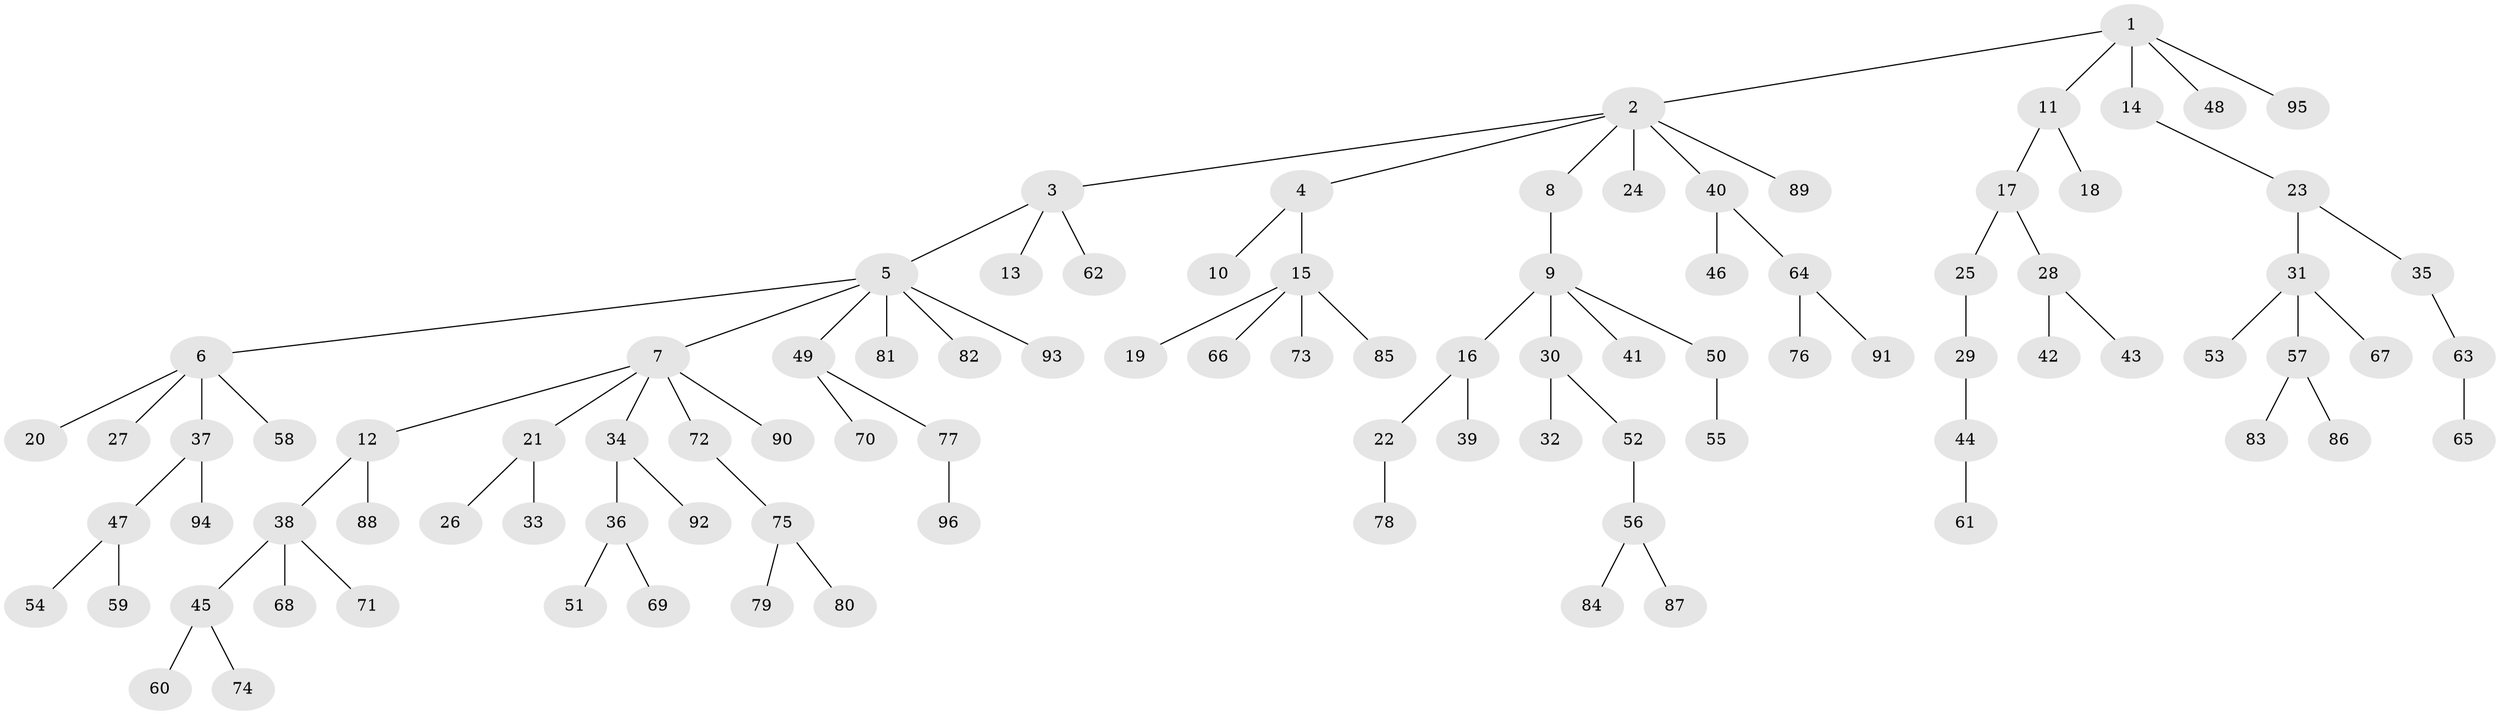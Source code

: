 // coarse degree distribution, {12: 0.03571428571428571, 2: 0.03571428571428571, 3: 0.03571428571428571, 9: 0.03571428571428571, 5: 0.03571428571428571, 1: 0.8214285714285714}
// Generated by graph-tools (version 1.1) at 2025/19/03/04/25 18:19:16]
// undirected, 96 vertices, 95 edges
graph export_dot {
graph [start="1"]
  node [color=gray90,style=filled];
  1;
  2;
  3;
  4;
  5;
  6;
  7;
  8;
  9;
  10;
  11;
  12;
  13;
  14;
  15;
  16;
  17;
  18;
  19;
  20;
  21;
  22;
  23;
  24;
  25;
  26;
  27;
  28;
  29;
  30;
  31;
  32;
  33;
  34;
  35;
  36;
  37;
  38;
  39;
  40;
  41;
  42;
  43;
  44;
  45;
  46;
  47;
  48;
  49;
  50;
  51;
  52;
  53;
  54;
  55;
  56;
  57;
  58;
  59;
  60;
  61;
  62;
  63;
  64;
  65;
  66;
  67;
  68;
  69;
  70;
  71;
  72;
  73;
  74;
  75;
  76;
  77;
  78;
  79;
  80;
  81;
  82;
  83;
  84;
  85;
  86;
  87;
  88;
  89;
  90;
  91;
  92;
  93;
  94;
  95;
  96;
  1 -- 2;
  1 -- 11;
  1 -- 14;
  1 -- 48;
  1 -- 95;
  2 -- 3;
  2 -- 4;
  2 -- 8;
  2 -- 24;
  2 -- 40;
  2 -- 89;
  3 -- 5;
  3 -- 13;
  3 -- 62;
  4 -- 10;
  4 -- 15;
  5 -- 6;
  5 -- 7;
  5 -- 49;
  5 -- 81;
  5 -- 82;
  5 -- 93;
  6 -- 20;
  6 -- 27;
  6 -- 37;
  6 -- 58;
  7 -- 12;
  7 -- 21;
  7 -- 34;
  7 -- 72;
  7 -- 90;
  8 -- 9;
  9 -- 16;
  9 -- 30;
  9 -- 41;
  9 -- 50;
  11 -- 17;
  11 -- 18;
  12 -- 38;
  12 -- 88;
  14 -- 23;
  15 -- 19;
  15 -- 66;
  15 -- 73;
  15 -- 85;
  16 -- 22;
  16 -- 39;
  17 -- 25;
  17 -- 28;
  21 -- 26;
  21 -- 33;
  22 -- 78;
  23 -- 31;
  23 -- 35;
  25 -- 29;
  28 -- 42;
  28 -- 43;
  29 -- 44;
  30 -- 32;
  30 -- 52;
  31 -- 53;
  31 -- 57;
  31 -- 67;
  34 -- 36;
  34 -- 92;
  35 -- 63;
  36 -- 51;
  36 -- 69;
  37 -- 47;
  37 -- 94;
  38 -- 45;
  38 -- 68;
  38 -- 71;
  40 -- 46;
  40 -- 64;
  44 -- 61;
  45 -- 60;
  45 -- 74;
  47 -- 54;
  47 -- 59;
  49 -- 70;
  49 -- 77;
  50 -- 55;
  52 -- 56;
  56 -- 84;
  56 -- 87;
  57 -- 83;
  57 -- 86;
  63 -- 65;
  64 -- 76;
  64 -- 91;
  72 -- 75;
  75 -- 79;
  75 -- 80;
  77 -- 96;
}
